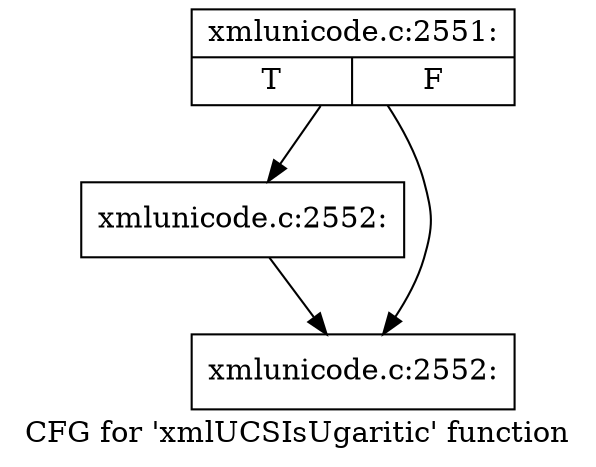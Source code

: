 digraph "CFG for 'xmlUCSIsUgaritic' function" {
	label="CFG for 'xmlUCSIsUgaritic' function";

	Node0x4ea3410 [shape=record,label="{xmlunicode.c:2551:|{<s0>T|<s1>F}}"];
	Node0x4ea3410 -> Node0x4e23cd0;
	Node0x4ea3410 -> Node0x4ea3710;
	Node0x4e23cd0 [shape=record,label="{xmlunicode.c:2552:}"];
	Node0x4e23cd0 -> Node0x4ea3710;
	Node0x4ea3710 [shape=record,label="{xmlunicode.c:2552:}"];
}
